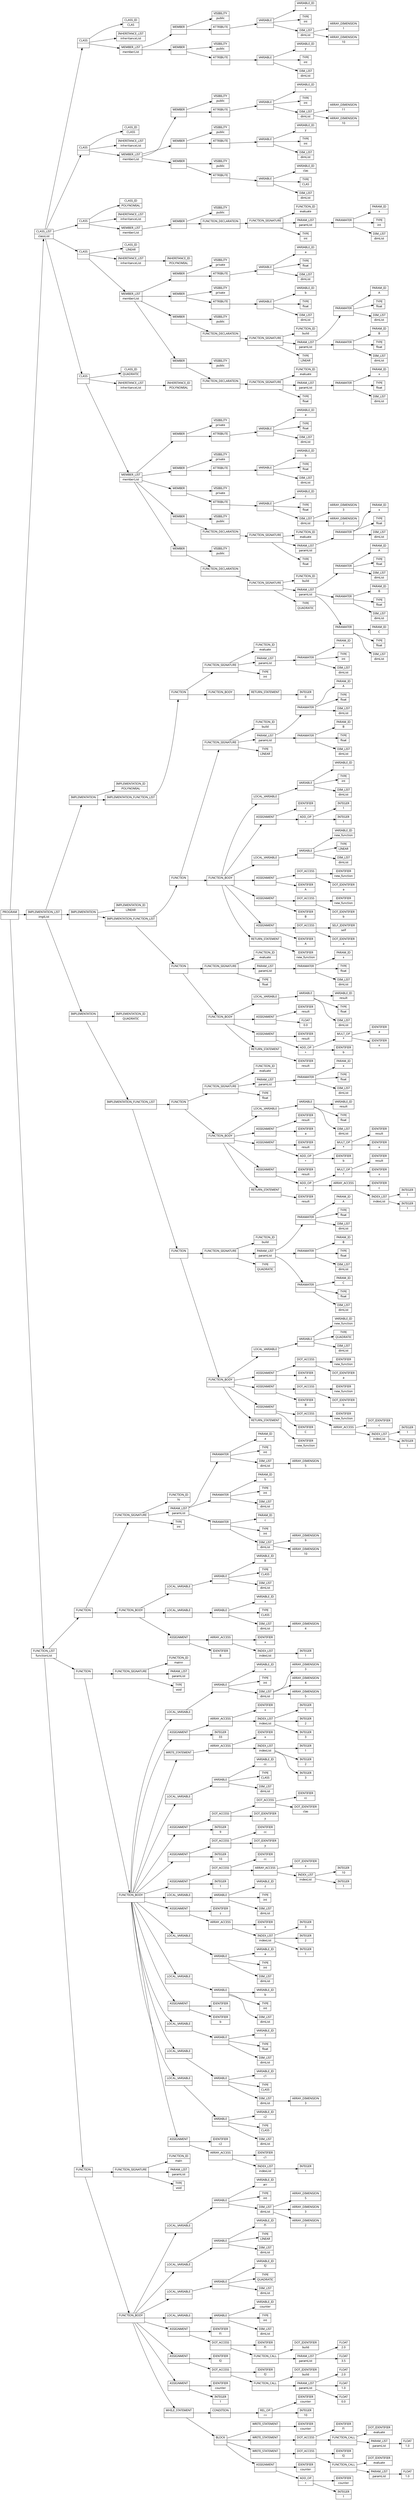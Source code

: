 digraph AST {
  node [shape=record];
    node [fontname=Sans];charset="UTF-8" splines=true splines=spline rankdir =LR
  node3 [label="PROGRAM |  "];
  node0 [label="CLASS_LIST | classList "];
  node25 [label="CLASS |  "];
  node4 [label="CLASS_ID | CLAS "];
  node5 [label="INHERITANCE_LIST | inheritanceList "];
  node6 [label="MEMBER_LIST | memberList "];
  node16 [label="MEMBER |  "];
  node7 [label="VISIBILITY | public "];
  node15 [label="ATTRIBUTE |  "];
  node14 [label="VARIABLE |  "];
  node8 [label="VARIABLE_ID | x "];
  node9 [label="TYPE | int "];
  node12 [label="DIM_LIST | dimList "];
  node11 [label="ARRAY_DIMENSION | 1 "];
  node10 [label="ARRAY_DIMENSION | 10 "];
  node24 [label="MEMBER |  "];
  node17 [label="VISIBILITY | public "];
  node23 [label="ATTRIBUTE |  "];
  node22 [label="VARIABLE |  "];
  node18 [label="VARIABLE_ID | y "];
  node19 [label="TYPE | int "];
  node20 [label="DIM_LIST | dimList "];
  node55 [label="CLASS |  "];
  node26 [label="CLASS_ID | CLASS "];
  node27 [label="INHERITANCE_LIST | inheritanceList "];
  node28 [label="MEMBER_LIST | memberList "];
  node38 [label="MEMBER |  "];
  node29 [label="VISIBILITY | public "];
  node37 [label="ATTRIBUTE |  "];
  node36 [label="VARIABLE |  "];
  node30 [label="VARIABLE_ID | x "];
  node31 [label="TYPE | int "];
  node34 [label="DIM_LIST | dimList "];
  node33 [label="ARRAY_DIMENSION | 11 "];
  node32 [label="ARRAY_DIMENSION | 10 "];
  node46 [label="MEMBER |  "];
  node39 [label="VISIBILITY | public "];
  node45 [label="ATTRIBUTE |  "];
  node44 [label="VARIABLE |  "];
  node40 [label="VARIABLE_ID | y "];
  node41 [label="TYPE | int "];
  node42 [label="DIM_LIST | dimList "];
  node54 [label="MEMBER |  "];
  node47 [label="VISIBILITY | public "];
  node53 [label="ATTRIBUTE |  "];
  node52 [label="VARIABLE |  "];
  node48 [label="VARIABLE_ID | clas "];
  node49 [label="TYPE | CLAS "];
  node50 [label="DIM_LIST | dimList "];
  node233 [label="CLASS |  "];
  node218 [label="CLASS_ID | POLYNOMIAL "];
  node219 [label="INHERITANCE_LIST | inheritanceList "];
  node220 [label="MEMBER_LIST | memberList "];
  node232 [label="MEMBER |  "];
  node221 [label="VISIBILITY | public "];
  node231 [label="FUNCTION_DECLARATION |  "];
  node230 [label="FUNCTION_SIGNATURE |  "];
  node222 [label="FUNCTION_ID | evaluate "];
  node223 [label="PARAM_LIST | paramList "];
  node228 [label="PARAMATER |  "];
  node224 [label="PARAM_ID | x "];
  node225 [label="TYPE | int "];
  node226 [label="DIM_LIST | dimList "];
  node229 [label="TYPE | int "];
  node283 [label="CLASS |  "];
  node234 [label="CLASS_ID | LINEAR "];
  node235 [label="INHERITANCE_LIST | inheritanceList "];
  node236 [label="INHERITANCE_ID | POLYNOMIAL "];
  node237 [label="MEMBER_LIST | memberList "];
  node245 [label="MEMBER |  "];
  node238 [label="VISIBILITY | private "];
  node244 [label="ATTRIBUTE |  "];
  node243 [label="VARIABLE |  "];
  node239 [label="VARIABLE_ID | a "];
  node240 [label="TYPE | float "];
  node241 [label="DIM_LIST | dimList "];
  node253 [label="MEMBER |  "];
  node246 [label="VISIBILITY | private "];
  node252 [label="ATTRIBUTE |  "];
  node251 [label="VARIABLE |  "];
  node247 [label="VARIABLE_ID | b "];
  node248 [label="TYPE | float "];
  node249 [label="DIM_LIST | dimList "];
  node270 [label="MEMBER |  "];
  node254 [label="VISIBILITY | public "];
  node269 [label="FUNCTION_DECLARATION |  "];
  node268 [label="FUNCTION_SIGNATURE |  "];
  node255 [label="FUNCTION_ID | build "];
  node256 [label="PARAM_LIST | paramList "];
  node261 [label="PARAMATER |  "];
  node257 [label="PARAM_ID | A "];
  node258 [label="TYPE | float "];
  node259 [label="DIM_LIST | dimList "];
  node266 [label="PARAMATER |  "];
  node262 [label="PARAM_ID | B "];
  node263 [label="TYPE | float "];
  node264 [label="DIM_LIST | dimList "];
  node267 [label="TYPE | LINEAR "];
  node282 [label="MEMBER |  "];
  node271 [label="VISIBILITY | public "];
  node281 [label="FUNCTION_DECLARATION |  "];
  node280 [label="FUNCTION_SIGNATURE |  "];
  node272 [label="FUNCTION_ID | evaluate "];
  node273 [label="PARAM_LIST | paramList "];
  node278 [label="PARAMATER |  "];
  node274 [label="PARAM_ID | x "];
  node275 [label="TYPE | float "];
  node276 [label="DIM_LIST | dimList "];
  node279 [label="TYPE | float "];
  node348 [label="CLASS |  "];
  node284 [label="CLASS_ID | QUADRATIC "];
  node285 [label="INHERITANCE_LIST | inheritanceList "];
  node286 [label="INHERITANCE_ID | POLYNOMIAL "];
  node287 [label="MEMBER_LIST | memberList "];
  node295 [label="MEMBER |  "];
  node288 [label="VISIBILITY | private "];
  node294 [label="ATTRIBUTE |  "];
  node293 [label="VARIABLE |  "];
  node289 [label="VARIABLE_ID | a "];
  node290 [label="TYPE | float "];
  node291 [label="DIM_LIST | dimList "];
  node303 [label="MEMBER |  "];
  node296 [label="VISIBILITY | private "];
  node302 [label="ATTRIBUTE |  "];
  node301 [label="VARIABLE |  "];
  node297 [label="VARIABLE_ID | b "];
  node298 [label="TYPE | float "];
  node299 [label="DIM_LIST | dimList "];
  node313 [label="MEMBER |  "];
  node304 [label="VISIBILITY | private "];
  node312 [label="ATTRIBUTE |  "];
  node311 [label="VARIABLE |  "];
  node305 [label="VARIABLE_ID | c "];
  node306 [label="TYPE | float "];
  node309 [label="DIM_LIST | dimList "];
  node308 [label="ARRAY_DIMENSION | 3 "];
  node307 [label="ARRAY_DIMENSION | 2 "];
  node325 [label="MEMBER |  "];
  node314 [label="VISIBILITY | public "];
  node324 [label="FUNCTION_DECLARATION |  "];
  node323 [label="FUNCTION_SIGNATURE |  "];
  node315 [label="FUNCTION_ID | evaluate "];
  node316 [label="PARAM_LIST | paramList "];
  node321 [label="PARAMATER |  "];
  node317 [label="PARAM_ID | x "];
  node318 [label="TYPE | float "];
  node319 [label="DIM_LIST | dimList "];
  node322 [label="TYPE | float "];
  node347 [label="MEMBER |  "];
  node326 [label="VISIBILITY | public "];
  node346 [label="FUNCTION_DECLARATION |  "];
  node345 [label="FUNCTION_SIGNATURE |  "];
  node327 [label="FUNCTION_ID | build "];
  node328 [label="PARAM_LIST | paramList "];
  node333 [label="PARAMATER |  "];
  node329 [label="PARAM_ID | A "];
  node330 [label="TYPE | float "];
  node331 [label="DIM_LIST | dimList "];
  node338 [label="PARAMATER |  "];
  node334 [label="PARAM_ID | B "];
  node335 [label="TYPE | float "];
  node336 [label="DIM_LIST | dimList "];
  node343 [label="PARAMATER |  "];
  node339 [label="PARAM_ID | C "];
  node340 [label="TYPE | float "];
  node341 [label="DIM_LIST | dimList "];
  node344 [label="TYPE | QUADRATIC "];
  node1 [label="IMPLEMENTATION_LIST | implList "];
  node364 [label="IMPLEMENTATION |  "];
  node349 [label="IMPLEMENTATION_ID | POLYNOMIAL "];
  node350 [label="IMPLEMENTATION_FUNCTION_LIST |  "];
  node363 [label="FUNCTION |  "];
  node359 [label="FUNCTION_SIGNATURE |  "];
  node351 [label="FUNCTION_ID | evaluate "];
  node352 [label="PARAM_LIST | paramList "];
  node357 [label="PARAMATER |  "];
  node353 [label="PARAM_ID | x "];
  node354 [label="TYPE | int "];
  node355 [label="DIM_LIST | dimList "];
  node358 [label="TYPE | int "];
  node360 [label="FUNCTION_BODY |  "];
  node362 [label="RETURN_STATEMENT |  "];
  node361 [label="INTEGER | 0 "];
  node452 [label="IMPLEMENTATION |  "];
  node365 [label="IMPLEMENTATION_ID | LINEAR "];
  node366 [label="IMPLEMENTATION_FUNCTION_LIST |  "];
  node420 [label="FUNCTION |  "];
  node380 [label="FUNCTION_SIGNATURE |  "];
  node367 [label="FUNCTION_ID | build "];
  node368 [label="PARAM_LIST | paramList "];
  node373 [label="PARAMATER |  "];
  node369 [label="PARAM_ID | A "];
  node370 [label="TYPE | float "];
  node371 [label="DIM_LIST | dimList "];
  node378 [label="PARAMATER |  "];
  node374 [label="PARAM_ID | B "];
  node375 [label="TYPE | float "];
  node376 [label="DIM_LIST | dimList "];
  node379 [label="TYPE | LINEAR "];
  node381 [label="FUNCTION_BODY |  "];
  node387 [label="LOCAL_VARIABLE |  "];
  node386 [label="VARIABLE |  "];
  node382 [label="VARIABLE_ID | c "];
  node383 [label="TYPE | int "];
  node384 [label="DIM_LIST | dimList "];
  node393 [label="ASSIGNMENT |  "];
  node388 [label="IDENTIFIER | c "];
  node391 [label="ADD_OP | + "];
  node390 [label="INTEGER | 1 "];
  node392 [label="INTEGER | 1 "];
  node399 [label="LOCAL_VARIABLE |  "];
  node398 [label="VARIABLE |  "];
  node394 [label="VARIABLE_ID | new_function "];
  node395 [label="TYPE | LINEAR "];
  node396 [label="DIM_LIST | dimList "];
  node405 [label="ASSIGNMENT |  "];
  node402 [label="DOT_ACCESS |  "];
  node400 [label="IDENTIFIER | new_function "];
  node401 [label="DOT_IDENTIFIER | a "];
  node404 [label="IDENTIFIER | A "];
  node411 [label="ASSIGNMENT |  "];
  node408 [label="DOT_ACCESS |  "];
  node406 [label="IDENTIFIER | new_function "];
  node407 [label="DOT_IDENTIFIER | b "];
  node410 [label="IDENTIFIER | B "];
  node417 [label="ASSIGNMENT |  "];
  node414 [label="DOT_ACCESS |  "];
  node412 [label="SELF_IDENTIFIER | self "];
  node413 [label="DOT_IDENTIFIER | a "];
  node416 [label="IDENTIFIER | A "];
  node419 [label="RETURN_STATEMENT |  "];
  node418 [label="IDENTIFIER | new_function "];
  node451 [label="FUNCTION |  "];
  node429 [label="FUNCTION_SIGNATURE |  "];
  node421 [label="FUNCTION_ID | evaluate "];
  node422 [label="PARAM_LIST | paramList "];
  node427 [label="PARAMATER |  "];
  node423 [label="PARAM_ID | x "];
  node424 [label="TYPE | float "];
  node425 [label="DIM_LIST | dimList "];
  node428 [label="TYPE | float "];
  node430 [label="FUNCTION_BODY |  "];
  node436 [label="LOCAL_VARIABLE |  "];
  node435 [label="VARIABLE |  "];
  node431 [label="VARIABLE_ID | result "];
  node432 [label="TYPE | float "];
  node433 [label="DIM_LIST | dimList "];
  node440 [label="ASSIGNMENT |  "];
  node437 [label="IDENTIFIER | result "];
  node439 [label="FLOAT | 0.0 "];
  node448 [label="ASSIGNMENT |  "];
  node441 [label="IDENTIFIER | result "];
  node446 [label="ADD_OP | + "];
  node444 [label="MULT_OP | * "];
  node443 [label="IDENTIFIER | a "];
  node445 [label="IDENTIFIER | x "];
  node447 [label="IDENTIFIER | b "];
  node450 [label="RETURN_STATEMENT |  "];
  node449 [label="IDENTIFIER | result "];
  node549 [label="IMPLEMENTATION |  "];
  node453 [label="IMPLEMENTATION_ID | QUADRATIC "];
  node454 [label="IMPLEMENTATION_FUNCTION_LIST |  "];
  node497 [label="FUNCTION |  "];
  node463 [label="FUNCTION_SIGNATURE |  "];
  node455 [label="FUNCTION_ID | evaluate "];
  node456 [label="PARAM_LIST | paramList "];
  node461 [label="PARAMATER |  "];
  node457 [label="PARAM_ID | x "];
  node458 [label="TYPE | float "];
  node459 [label="DIM_LIST | dimList "];
  node462 [label="TYPE | float "];
  node464 [label="FUNCTION_BODY |  "];
  node470 [label="LOCAL_VARIABLE |  "];
  node469 [label="VARIABLE |  "];
  node465 [label="VARIABLE_ID | result "];
  node466 [label="TYPE | float "];
  node467 [label="DIM_LIST | dimList "];
  node474 [label="ASSIGNMENT |  "];
  node471 [label="IDENTIFIER | result "];
  node473 [label="IDENTIFIER | a "];
  node482 [label="ASSIGNMENT |  "];
  node475 [label="IDENTIFIER | result "];
  node480 [label="ADD_OP | + "];
  node478 [label="MULT_OP | * "];
  node477 [label="IDENTIFIER | result "];
  node479 [label="IDENTIFIER | x "];
  node481 [label="IDENTIFIER | b "];
  node494 [label="ASSIGNMENT |  "];
  node483 [label="IDENTIFIER | result "];
  node488 [label="ADD_OP | + "];
  node486 [label="MULT_OP | * "];
  node485 [label="IDENTIFIER | result "];
  node487 [label="IDENTIFIER | x "];
  node493 [label="ARRAY_ACCESS |  "];
  node489 [label="IDENTIFIER | c "];
  node491 [label="INDEX_LIST | indexList "];
  node490 [label="INTEGER | 1 "];
  node492 [label="INTEGER | 1 "];
  node496 [label="RETURN_STATEMENT |  "];
  node495 [label="IDENTIFIER | result "];
  node548 [label="FUNCTION |  "];
  node516 [label="FUNCTION_SIGNATURE |  "];
  node498 [label="FUNCTION_ID | build "];
  node499 [label="PARAM_LIST | paramList "];
  node504 [label="PARAMATER |  "];
  node500 [label="PARAM_ID | A "];
  node501 [label="TYPE | float "];
  node502 [label="DIM_LIST | dimList "];
  node509 [label="PARAMATER |  "];
  node505 [label="PARAM_ID | B "];
  node506 [label="TYPE | float "];
  node507 [label="DIM_LIST | dimList "];
  node514 [label="PARAMATER |  "];
  node510 [label="PARAM_ID | C "];
  node511 [label="TYPE | float "];
  node512 [label="DIM_LIST | dimList "];
  node515 [label="TYPE | QUADRATIC "];
  node517 [label="FUNCTION_BODY |  "];
  node523 [label="LOCAL_VARIABLE |  "];
  node522 [label="VARIABLE |  "];
  node518 [label="VARIABLE_ID | new_function "];
  node519 [label="TYPE | QUADRATIC "];
  node520 [label="DIM_LIST | dimList "];
  node529 [label="ASSIGNMENT |  "];
  node526 [label="DOT_ACCESS |  "];
  node524 [label="IDENTIFIER | new_function "];
  node525 [label="DOT_IDENTIFIER | a "];
  node528 [label="IDENTIFIER | A "];
  node535 [label="ASSIGNMENT |  "];
  node532 [label="DOT_ACCESS |  "];
  node530 [label="IDENTIFIER | new_function "];
  node531 [label="DOT_IDENTIFIER | b "];
  node534 [label="IDENTIFIER | B "];
  node545 [label="ASSIGNMENT |  "];
  node542 [label="DOT_ACCESS |  "];
  node536 [label="IDENTIFIER | new_function "];
  node541 [label="ARRAY_ACCESS |  "];
  node537 [label="DOT_IDENTIFIER | c "];
  node539 [label="INDEX_LIST | indexList "];
  node538 [label="INTEGER | 1 "];
  node540 [label="INTEGER | 1 "];
  node544 [label="IDENTIFIER | C "];
  node547 [label="RETURN_STATEMENT |  "];
  node546 [label="IDENTIFIER | new_function "];
  node2 [label="FUNCTION_LIST | functionList "];
  node99 [label="FUNCTION |  "];
  node77 [label="FUNCTION_SIGNATURE |  "];
  node56 [label="FUNCTION_ID | hi "];
  node57 [label="PARAM_LIST | paramList "];
  node63 [label="PARAMATER |  "];
  node58 [label="PARAM_ID | a "];
  node59 [label="TYPE | int "];
  node61 [label="DIM_LIST | dimList "];
  node60 [label="ARRAY_DIMENSION | 5 "];
  node68 [label="PARAMATER |  "];
  node64 [label="PARAM_ID | b "];
  node65 [label="TYPE | int "];
  node66 [label="DIM_LIST | dimList "];
  node75 [label="PARAMATER |  "];
  node69 [label="PARAM_ID | c "];
  node70 [label="TYPE | int "];
  node73 [label="DIM_LIST | dimList "];
  node72 [label="ARRAY_DIMENSION | 9 "];
  node71 [label="ARRAY_DIMENSION | 10 "];
  node76 [label="TYPE | int "];
  node78 [label="FUNCTION_BODY |  "];
  node84 [label="LOCAL_VARIABLE |  "];
  node83 [label="VARIABLE |  "];
  node79 [label="VARIABLE_ID | B "];
  node80 [label="TYPE | CLASS "];
  node81 [label="DIM_LIST | dimList "];
  node91 [label="LOCAL_VARIABLE |  "];
  node90 [label="VARIABLE |  "];
  node85 [label="VARIABLE_ID | x "];
  node86 [label="TYPE | CLASS "];
  node88 [label="DIM_LIST | dimList "];
  node87 [label="ARRAY_DIMENSION | 4 "];
  node98 [label="ASSIGNMENT |  "];
  node95 [label="ARRAY_ACCESS |  "];
  node92 [label="IDENTIFIER | x "];
  node94 [label="INDEX_LIST | indexList "];
  node93 [label="INTEGER | 1 "];
  node97 [label="IDENTIFIER | B "];
  node217 [label="FUNCTION |  "];
  node103 [label="FUNCTION_SIGNATURE |  "];
  node100 [label="FUNCTION_ID | mainn "];
  node101 [label="PARAM_LIST | paramList "];
  node102 [label="TYPE | void "];
  node104 [label="FUNCTION_BODY |  "];
  node113 [label="LOCAL_VARIABLE |  "];
  node112 [label="VARIABLE |  "];
  node105 [label="VARIABLE_ID | x "];
  node106 [label="TYPE | int "];
  node110 [label="DIM_LIST | dimList "];
  node109 [label="ARRAY_DIMENSION | 3 "];
  node108 [label="ARRAY_DIMENSION | 4 "];
  node107 [label="ARRAY_DIMENSION | 5 "];
  node122 [label="ASSIGNMENT |  "];
  node119 [label="ARRAY_ACCESS |  "];
  node114 [label="IDENTIFIER | x "];
  node116 [label="INDEX_LIST | indexList "];
  node115 [label="INTEGER | 1 "];
  node117 [label="INTEGER | 2 "];
  node118 [label="INTEGER | 3 "];
  node121 [label="INTEGER | 33 "];
  node129 [label="WRITE_STATEMENT |  "];
  node128 [label="ARRAY_ACCESS |  "];
  node123 [label="IDENTIFIER | x "];
  node125 [label="INDEX_LIST | indexList "];
  node124 [label="INTEGER | 1 "];
  node126 [label="INTEGER | 2 "];
  node127 [label="INTEGER | 3 "];
  node135 [label="LOCAL_VARIABLE |  "];
  node134 [label="VARIABLE |  "];
  node130 [label="VARIABLE_ID | cc "];
  node131 [label="TYPE | CLASS "];
  node132 [label="DIM_LIST | dimList "];
  node143 [label="ASSIGNMENT |  "];
  node140 [label="DOT_ACCESS |  "];
  node138 [label="DOT_ACCESS |  "];
  node136 [label="IDENTIFIER | cc "];
  node137 [label="DOT_IDENTIFIER | clas "];
  node139 [label="DOT_IDENTIFIER | y "];
  node142 [label="INTEGER | 9 "];
  node149 [label="ASSIGNMENT |  "];
  node146 [label="DOT_ACCESS |  "];
  node144 [label="IDENTIFIER | cc "];
  node145 [label="DOT_IDENTIFIER | y "];
  node148 [label="INTEGER | 10 "];
  node159 [label="ASSIGNMENT |  "];
  node156 [label="DOT_ACCESS |  "];
  node150 [label="IDENTIFIER | cc "];
  node155 [label="ARRAY_ACCESS |  "];
  node151 [label="DOT_IDENTIFIER | x "];
  node153 [label="INDEX_LIST | indexList "];
  node152 [label="INTEGER | 10 "];
  node154 [label="INTEGER | 1 "];
  node158 [label="INTEGER | 1 "];
  node165 [label="LOCAL_VARIABLE |  "];
  node164 [label="VARIABLE |  "];
  node160 [label="VARIABLE_ID | z "];
  node161 [label="TYPE | int "];
  node162 [label="DIM_LIST | dimList "];
  node174 [label="ASSIGNMENT |  "];
  node166 [label="IDENTIFIER | z "];
  node173 [label="ARRAY_ACCESS |  "];
  node168 [label="IDENTIFIER | x "];
  node170 [label="INDEX_LIST | indexList "];
  node169 [label="INTEGER | 3 "];
  node171 [label="INTEGER | 2 "];
  node172 [label="INTEGER | 1 "];
  node180 [label="LOCAL_VARIABLE |  "];
  node179 [label="VARIABLE |  "];
  node175 [label="VARIABLE_ID | a "];
  node176 [label="TYPE | int "];
  node177 [label="DIM_LIST | dimList "];
  node186 [label="LOCAL_VARIABLE |  "];
  node185 [label="VARIABLE |  "];
  node181 [label="VARIABLE_ID | b "];
  node182 [label="TYPE | int "];
  node183 [label="DIM_LIST | dimList "];
  node190 [label="ASSIGNMENT |  "];
  node187 [label="IDENTIFIER | a "];
  node189 [label="IDENTIFIER | b "];
  node196 [label="LOCAL_VARIABLE |  "];
  node195 [label="VARIABLE |  "];
  node191 [label="VARIABLE_ID | f "];
  node192 [label="TYPE | float "];
  node193 [label="DIM_LIST | dimList "];
  node203 [label="LOCAL_VARIABLE |  "];
  node202 [label="VARIABLE |  "];
  node197 [label="VARIABLE_ID | c1 "];
  node198 [label="TYPE | CLASS "];
  node200 [label="DIM_LIST | dimList "];
  node199 [label="ARRAY_DIMENSION | 3 "];
  node209 [label="LOCAL_VARIABLE |  "];
  node208 [label="VARIABLE |  "];
  node204 [label="VARIABLE_ID | c2 "];
  node205 [label="TYPE | CLASS "];
  node206 [label="DIM_LIST | dimList "];
  node216 [label="ASSIGNMENT |  "];
  node210 [label="IDENTIFIER | c2 "];
  node215 [label="ARRAY_ACCESS |  "];
  node212 [label="IDENTIFIER | c1 "];
  node214 [label="INDEX_LIST | indexList "];
  node213 [label="INTEGER | 1 "];
  node635 [label="FUNCTION |  "];
  node553 [label="FUNCTION_SIGNATURE |  "];
  node550 [label="FUNCTION_ID | main "];
  node551 [label="PARAM_LIST | paramList "];
  node552 [label="TYPE | void "];
  node554 [label="FUNCTION_BODY |  "];
  node563 [label="LOCAL_VARIABLE |  "];
  node562 [label="VARIABLE |  "];
  node555 [label="VARIABLE_ID | arr "];
  node556 [label="TYPE | int "];
  node560 [label="DIM_LIST | dimList "];
  node559 [label="ARRAY_DIMENSION | 5 "];
  node558 [label="ARRAY_DIMENSION | 3 "];
  node557 [label="ARRAY_DIMENSION | 2 "];
  node569 [label="LOCAL_VARIABLE |  "];
  node568 [label="VARIABLE |  "];
  node564 [label="VARIABLE_ID | f1 "];
  node565 [label="TYPE | LINEAR "];
  node566 [label="DIM_LIST | dimList "];
  node575 [label="LOCAL_VARIABLE |  "];
  node574 [label="VARIABLE |  "];
  node570 [label="VARIABLE_ID | f2 "];
  node571 [label="TYPE | QUADRATIC "];
  node572 [label="DIM_LIST | dimList "];
  node581 [label="LOCAL_VARIABLE |  "];
  node580 [label="VARIABLE |  "];
  node576 [label="VARIABLE_ID | counter "];
  node577 [label="TYPE | int "];
  node578 [label="DIM_LIST | dimList "];
  node591 [label="ASSIGNMENT |  "];
  node582 [label="IDENTIFIER | f1 "];
  node590 [label="DOT_ACCESS |  "];
  node584 [label="IDENTIFIER | f1 "];
  node589 [label="FUNCTION_CALL |  "];
  node585 [label="DOT_IDENTIFIER | build "];
  node586 [label="PARAM_LIST | paramList "];
  node587 [label="FLOAT | 2.0 "];
  node588 [label="FLOAT | 3.5 "];
  node602 [label="ASSIGNMENT |  "];
  node592 [label="IDENTIFIER | f2 "];
  node601 [label="DOT_ACCESS |  "];
  node594 [label="IDENTIFIER | f2 "];
  node600 [label="FUNCTION_CALL |  "];
  node595 [label="DOT_IDENTIFIER | build "];
  node596 [label="PARAM_LIST | paramList "];
  node597 [label="FLOAT | 2.0 "];
  node598 [label="FLOAT | 1.0 "];
  node599 [label="FLOAT | 0.0 "];
  node606 [label="ASSIGNMENT |  "];
  node603 [label="IDENTIFIER | counter "];
  node605 [label="INTEGER | 1 "];
  node634 [label="WHILE_STATEMENT |  "];
  node610 [label="CONDITION |  "];
  node608 [label="REL_OP | \<= "];
  node607 [label="IDENTIFIER | counter "];
  node609 [label="INTEGER | 10 "];
  node611 [label="BLOCK |  "];
  node613 [label="WRITE_STATEMENT |  "];
  node612 [label="IDENTIFIER | counter "];
  node620 [label="WRITE_STATEMENT |  "];
  node619 [label="DOT_ACCESS |  "];
  node614 [label="IDENTIFIER | f1 "];
  node618 [label="FUNCTION_CALL |  "];
  node615 [label="DOT_IDENTIFIER | evaluate "];
  node616 [label="PARAM_LIST | paramList "];
  node617 [label="FLOAT | 1.0 "];
  node627 [label="WRITE_STATEMENT |  "];
  node626 [label="DOT_ACCESS |  "];
  node621 [label="IDENTIFIER | f2 "];
  node625 [label="FUNCTION_CALL |  "];
  node622 [label="DOT_IDENTIFIER | evaluate "];
  node623 [label="PARAM_LIST | paramList "];
  node624 [label="FLOAT | 1.0 "];
  node633 [label="ASSIGNMENT |  "];
  node628 [label="IDENTIFIER | counter "];
  node631 [label="ADD_OP | + "];
  node630 [label="IDENTIFIER | counter "];
  node632 [label="INTEGER | 1 "];
  node3 -> node0;
  node0 -> node25;
  node25 -> node4;
  node25 -> node5;
  node25 -> node6;
  node6 -> node16;
  node16 -> node7;
  node16 -> node15;
  node15 -> node14;
  node14 -> node8;
  node14 -> node9;
  node14 -> node12;
  node12 -> node11;
  node12 -> node10;
  node6 -> node24;
  node24 -> node17;
  node24 -> node23;
  node23 -> node22;
  node22 -> node18;
  node22 -> node19;
  node22 -> node20;
  node0 -> node55;
  node55 -> node26;
  node55 -> node27;
  node55 -> node28;
  node28 -> node38;
  node38 -> node29;
  node38 -> node37;
  node37 -> node36;
  node36 -> node30;
  node36 -> node31;
  node36 -> node34;
  node34 -> node33;
  node34 -> node32;
  node28 -> node46;
  node46 -> node39;
  node46 -> node45;
  node45 -> node44;
  node44 -> node40;
  node44 -> node41;
  node44 -> node42;
  node28 -> node54;
  node54 -> node47;
  node54 -> node53;
  node53 -> node52;
  node52 -> node48;
  node52 -> node49;
  node52 -> node50;
  node0 -> node233;
  node233 -> node218;
  node233 -> node219;
  node233 -> node220;
  node220 -> node232;
  node232 -> node221;
  node232 -> node231;
  node231 -> node230;
  node230 -> node222;
  node230 -> node223;
  node223 -> node228;
  node228 -> node224;
  node228 -> node225;
  node228 -> node226;
  node230 -> node229;
  node0 -> node283;
  node283 -> node234;
  node283 -> node235;
  node235 -> node236;
  node283 -> node237;
  node237 -> node245;
  node245 -> node238;
  node245 -> node244;
  node244 -> node243;
  node243 -> node239;
  node243 -> node240;
  node243 -> node241;
  node237 -> node253;
  node253 -> node246;
  node253 -> node252;
  node252 -> node251;
  node251 -> node247;
  node251 -> node248;
  node251 -> node249;
  node237 -> node270;
  node270 -> node254;
  node270 -> node269;
  node269 -> node268;
  node268 -> node255;
  node268 -> node256;
  node256 -> node261;
  node261 -> node257;
  node261 -> node258;
  node261 -> node259;
  node256 -> node266;
  node266 -> node262;
  node266 -> node263;
  node266 -> node264;
  node268 -> node267;
  node237 -> node282;
  node282 -> node271;
  node282 -> node281;
  node281 -> node280;
  node280 -> node272;
  node280 -> node273;
  node273 -> node278;
  node278 -> node274;
  node278 -> node275;
  node278 -> node276;
  node280 -> node279;
  node0 -> node348;
  node348 -> node284;
  node348 -> node285;
  node285 -> node286;
  node348 -> node287;
  node287 -> node295;
  node295 -> node288;
  node295 -> node294;
  node294 -> node293;
  node293 -> node289;
  node293 -> node290;
  node293 -> node291;
  node287 -> node303;
  node303 -> node296;
  node303 -> node302;
  node302 -> node301;
  node301 -> node297;
  node301 -> node298;
  node301 -> node299;
  node287 -> node313;
  node313 -> node304;
  node313 -> node312;
  node312 -> node311;
  node311 -> node305;
  node311 -> node306;
  node311 -> node309;
  node309 -> node308;
  node309 -> node307;
  node287 -> node325;
  node325 -> node314;
  node325 -> node324;
  node324 -> node323;
  node323 -> node315;
  node323 -> node316;
  node316 -> node321;
  node321 -> node317;
  node321 -> node318;
  node321 -> node319;
  node323 -> node322;
  node287 -> node347;
  node347 -> node326;
  node347 -> node346;
  node346 -> node345;
  node345 -> node327;
  node345 -> node328;
  node328 -> node333;
  node333 -> node329;
  node333 -> node330;
  node333 -> node331;
  node328 -> node338;
  node338 -> node334;
  node338 -> node335;
  node338 -> node336;
  node328 -> node343;
  node343 -> node339;
  node343 -> node340;
  node343 -> node341;
  node345 -> node344;
  node3 -> node1;
  node1 -> node364;
  node364 -> node349;
  node364 -> node350;
  node350 -> node363;
  node363 -> node359;
  node359 -> node351;
  node359 -> node352;
  node352 -> node357;
  node357 -> node353;
  node357 -> node354;
  node357 -> node355;
  node359 -> node358;
  node363 -> node360;
  node360 -> node362;
  node362 -> node361;
  node1 -> node452;
  node452 -> node365;
  node452 -> node366;
  node366 -> node420;
  node420 -> node380;
  node380 -> node367;
  node380 -> node368;
  node368 -> node373;
  node373 -> node369;
  node373 -> node370;
  node373 -> node371;
  node368 -> node378;
  node378 -> node374;
  node378 -> node375;
  node378 -> node376;
  node380 -> node379;
  node420 -> node381;
  node381 -> node387;
  node387 -> node386;
  node386 -> node382;
  node386 -> node383;
  node386 -> node384;
  node381 -> node393;
  node393 -> node388;
  node393 -> node391;
  node391 -> node390;
  node391 -> node392;
  node381 -> node399;
  node399 -> node398;
  node398 -> node394;
  node398 -> node395;
  node398 -> node396;
  node381 -> node405;
  node405 -> node402;
  node402 -> node400;
  node402 -> node401;
  node405 -> node404;
  node381 -> node411;
  node411 -> node408;
  node408 -> node406;
  node408 -> node407;
  node411 -> node410;
  node381 -> node417;
  node417 -> node414;
  node414 -> node412;
  node414 -> node413;
  node417 -> node416;
  node381 -> node419;
  node419 -> node418;
  node366 -> node451;
  node451 -> node429;
  node429 -> node421;
  node429 -> node422;
  node422 -> node427;
  node427 -> node423;
  node427 -> node424;
  node427 -> node425;
  node429 -> node428;
  node451 -> node430;
  node430 -> node436;
  node436 -> node435;
  node435 -> node431;
  node435 -> node432;
  node435 -> node433;
  node430 -> node440;
  node440 -> node437;
  node440 -> node439;
  node430 -> node448;
  node448 -> node441;
  node448 -> node446;
  node446 -> node444;
  node444 -> node443;
  node444 -> node445;
  node446 -> node447;
  node430 -> node450;
  node450 -> node449;
  node1 -> node549;
  node549 -> node453;
  node549 -> node454;
  node454 -> node497;
  node497 -> node463;
  node463 -> node455;
  node463 -> node456;
  node456 -> node461;
  node461 -> node457;
  node461 -> node458;
  node461 -> node459;
  node463 -> node462;
  node497 -> node464;
  node464 -> node470;
  node470 -> node469;
  node469 -> node465;
  node469 -> node466;
  node469 -> node467;
  node464 -> node474;
  node474 -> node471;
  node474 -> node473;
  node464 -> node482;
  node482 -> node475;
  node482 -> node480;
  node480 -> node478;
  node478 -> node477;
  node478 -> node479;
  node480 -> node481;
  node464 -> node494;
  node494 -> node483;
  node494 -> node488;
  node488 -> node486;
  node486 -> node485;
  node486 -> node487;
  node488 -> node493;
  node493 -> node489;
  node493 -> node491;
  node491 -> node490;
  node491 -> node492;
  node464 -> node496;
  node496 -> node495;
  node454 -> node548;
  node548 -> node516;
  node516 -> node498;
  node516 -> node499;
  node499 -> node504;
  node504 -> node500;
  node504 -> node501;
  node504 -> node502;
  node499 -> node509;
  node509 -> node505;
  node509 -> node506;
  node509 -> node507;
  node499 -> node514;
  node514 -> node510;
  node514 -> node511;
  node514 -> node512;
  node516 -> node515;
  node548 -> node517;
  node517 -> node523;
  node523 -> node522;
  node522 -> node518;
  node522 -> node519;
  node522 -> node520;
  node517 -> node529;
  node529 -> node526;
  node526 -> node524;
  node526 -> node525;
  node529 -> node528;
  node517 -> node535;
  node535 -> node532;
  node532 -> node530;
  node532 -> node531;
  node535 -> node534;
  node517 -> node545;
  node545 -> node542;
  node542 -> node536;
  node542 -> node541;
  node541 -> node537;
  node541 -> node539;
  node539 -> node538;
  node539 -> node540;
  node545 -> node544;
  node517 -> node547;
  node547 -> node546;
  node3 -> node2;
  node2 -> node99;
  node99 -> node77;
  node77 -> node56;
  node77 -> node57;
  node57 -> node63;
  node63 -> node58;
  node63 -> node59;
  node63 -> node61;
  node61 -> node60;
  node57 -> node68;
  node68 -> node64;
  node68 -> node65;
  node68 -> node66;
  node57 -> node75;
  node75 -> node69;
  node75 -> node70;
  node75 -> node73;
  node73 -> node72;
  node73 -> node71;
  node77 -> node76;
  node99 -> node78;
  node78 -> node84;
  node84 -> node83;
  node83 -> node79;
  node83 -> node80;
  node83 -> node81;
  node78 -> node91;
  node91 -> node90;
  node90 -> node85;
  node90 -> node86;
  node90 -> node88;
  node88 -> node87;
  node78 -> node98;
  node98 -> node95;
  node95 -> node92;
  node95 -> node94;
  node94 -> node93;
  node98 -> node97;
  node2 -> node217;
  node217 -> node103;
  node103 -> node100;
  node103 -> node101;
  node103 -> node102;
  node217 -> node104;
  node104 -> node113;
  node113 -> node112;
  node112 -> node105;
  node112 -> node106;
  node112 -> node110;
  node110 -> node109;
  node110 -> node108;
  node110 -> node107;
  node104 -> node122;
  node122 -> node119;
  node119 -> node114;
  node119 -> node116;
  node116 -> node115;
  node116 -> node117;
  node116 -> node118;
  node122 -> node121;
  node104 -> node129;
  node129 -> node128;
  node128 -> node123;
  node128 -> node125;
  node125 -> node124;
  node125 -> node126;
  node125 -> node127;
  node104 -> node135;
  node135 -> node134;
  node134 -> node130;
  node134 -> node131;
  node134 -> node132;
  node104 -> node143;
  node143 -> node140;
  node140 -> node138;
  node138 -> node136;
  node138 -> node137;
  node140 -> node139;
  node143 -> node142;
  node104 -> node149;
  node149 -> node146;
  node146 -> node144;
  node146 -> node145;
  node149 -> node148;
  node104 -> node159;
  node159 -> node156;
  node156 -> node150;
  node156 -> node155;
  node155 -> node151;
  node155 -> node153;
  node153 -> node152;
  node153 -> node154;
  node159 -> node158;
  node104 -> node165;
  node165 -> node164;
  node164 -> node160;
  node164 -> node161;
  node164 -> node162;
  node104 -> node174;
  node174 -> node166;
  node174 -> node173;
  node173 -> node168;
  node173 -> node170;
  node170 -> node169;
  node170 -> node171;
  node170 -> node172;
  node104 -> node180;
  node180 -> node179;
  node179 -> node175;
  node179 -> node176;
  node179 -> node177;
  node104 -> node186;
  node186 -> node185;
  node185 -> node181;
  node185 -> node182;
  node185 -> node183;
  node104 -> node190;
  node190 -> node187;
  node190 -> node189;
  node104 -> node196;
  node196 -> node195;
  node195 -> node191;
  node195 -> node192;
  node195 -> node193;
  node104 -> node203;
  node203 -> node202;
  node202 -> node197;
  node202 -> node198;
  node202 -> node200;
  node200 -> node199;
  node104 -> node209;
  node209 -> node208;
  node208 -> node204;
  node208 -> node205;
  node208 -> node206;
  node104 -> node216;
  node216 -> node210;
  node216 -> node215;
  node215 -> node212;
  node215 -> node214;
  node214 -> node213;
  node2 -> node635;
  node635 -> node553;
  node553 -> node550;
  node553 -> node551;
  node553 -> node552;
  node635 -> node554;
  node554 -> node563;
  node563 -> node562;
  node562 -> node555;
  node562 -> node556;
  node562 -> node560;
  node560 -> node559;
  node560 -> node558;
  node560 -> node557;
  node554 -> node569;
  node569 -> node568;
  node568 -> node564;
  node568 -> node565;
  node568 -> node566;
  node554 -> node575;
  node575 -> node574;
  node574 -> node570;
  node574 -> node571;
  node574 -> node572;
  node554 -> node581;
  node581 -> node580;
  node580 -> node576;
  node580 -> node577;
  node580 -> node578;
  node554 -> node591;
  node591 -> node582;
  node591 -> node590;
  node590 -> node584;
  node590 -> node589;
  node589 -> node585;
  node589 -> node586;
  node586 -> node587;
  node586 -> node588;
  node554 -> node602;
  node602 -> node592;
  node602 -> node601;
  node601 -> node594;
  node601 -> node600;
  node600 -> node595;
  node600 -> node596;
  node596 -> node597;
  node596 -> node598;
  node596 -> node599;
  node554 -> node606;
  node606 -> node603;
  node606 -> node605;
  node554 -> node634;
  node634 -> node610;
  node610 -> node608;
  node608 -> node607;
  node608 -> node609;
  node634 -> node611;
  node611 -> node613;
  node613 -> node612;
  node611 -> node620;
  node620 -> node619;
  node619 -> node614;
  node619 -> node618;
  node618 -> node615;
  node618 -> node616;
  node616 -> node617;
  node611 -> node627;
  node627 -> node626;
  node626 -> node621;
  node626 -> node625;
  node625 -> node622;
  node625 -> node623;
  node623 -> node624;
  node611 -> node633;
  node633 -> node628;
  node633 -> node631;
  node631 -> node630;
  node631 -> node632;
}
